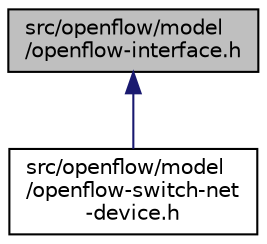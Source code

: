 digraph "src/openflow/model/openflow-interface.h"
{
 // LATEX_PDF_SIZE
  edge [fontname="Helvetica",fontsize="10",labelfontname="Helvetica",labelfontsize="10"];
  node [fontname="Helvetica",fontsize="10",shape=record];
  Node1 [label="src/openflow/model\l/openflow-interface.h",height=0.2,width=0.4,color="black", fillcolor="grey75", style="filled", fontcolor="black",tooltip=" "];
  Node1 -> Node2 [dir="back",color="midnightblue",fontsize="10",style="solid",fontname="Helvetica"];
  Node2 [label="src/openflow/model\l/openflow-switch-net\l-device.h",height=0.2,width=0.4,color="black", fillcolor="white", style="filled",URL="$openflow-switch-net-device_8h.html",tooltip=" "];
}
